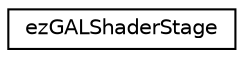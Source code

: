 digraph "Graphical Class Hierarchy"
{
 // LATEX_PDF_SIZE
  edge [fontname="Helvetica",fontsize="10",labelfontname="Helvetica",labelfontsize="10"];
  node [fontname="Helvetica",fontsize="10",shape=record];
  rankdir="LR";
  Node0 [label="ezGALShaderStage",height=0.2,width=0.4,color="black", fillcolor="white", style="filled",URL="$d4/d99/structez_g_a_l_shader_stage.htm",tooltip=" "];
}
